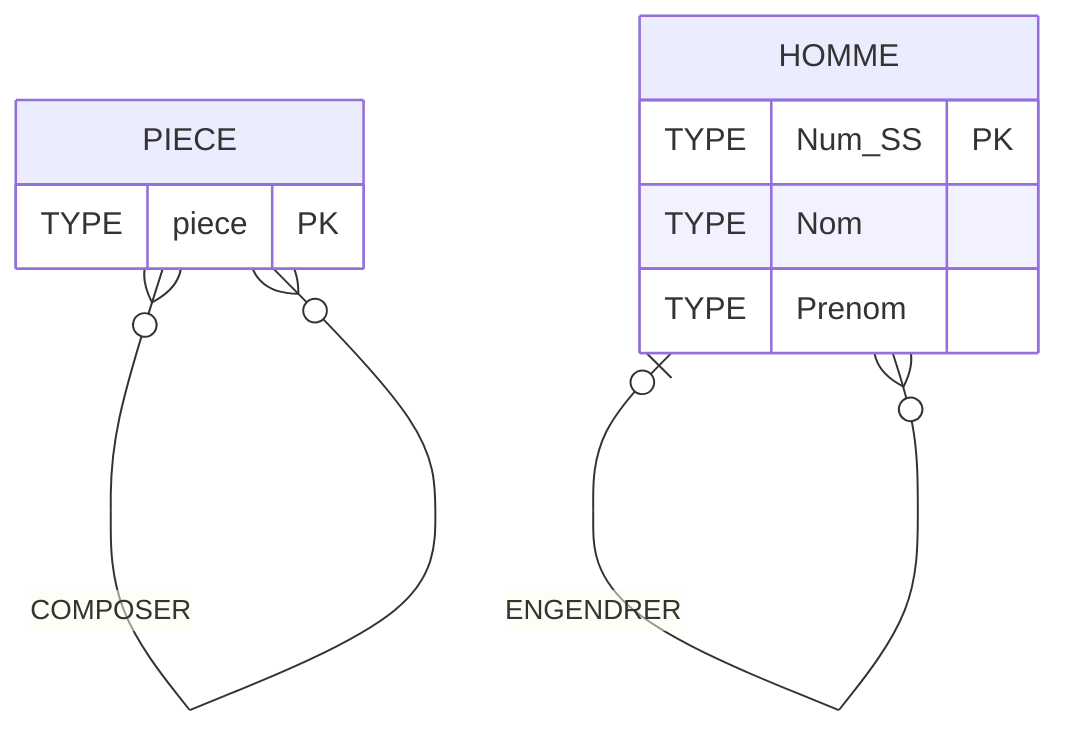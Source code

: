 erDiagram
  %% Generated by Mocodo 4.0.2
  PIECE {
    TYPE piece PK
  }
  HOMME {
    TYPE Num_SS PK
    TYPE Nom
    TYPE Prenom
  }
  PIECE }o--o{ PIECE: COMPOSER
  HOMME |o--o{ HOMME: ENGENDRER